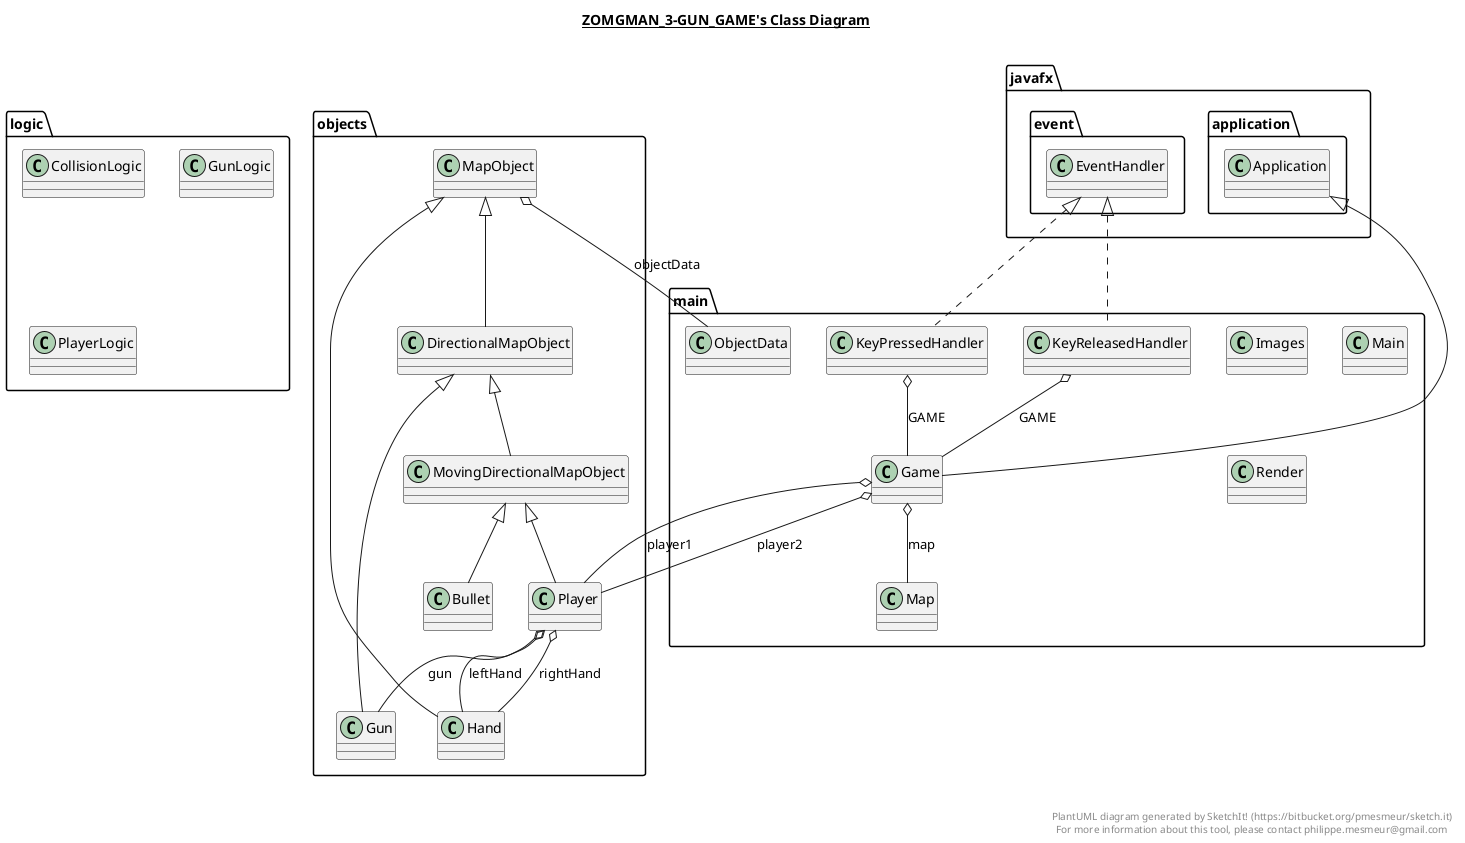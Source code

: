 @startuml

title __ZOMGMAN_3-GUN_GAME's Class Diagram__\n

  namespace logic {
    class logic.CollisionLogic {
    }
  }
  

  namespace logic {
    class logic.GunLogic {
    }
  }
  

  namespace logic {
    class logic.PlayerLogic {
    }
  }
  

  namespace main {
    class main.Game {
    }
  }
  

  namespace main {
    class main.Images {
    }
  }
  

  namespace main {
    class main.KeyPressedHandler {
    }
  }
  

  namespace main {
    class main.KeyReleasedHandler {
    }
  }
  

  namespace main {
    class main.Main {
    }
  }
  

  namespace main {
    class main.Map {
    }
  }
  

  namespace main {
    class main.ObjectData {
    }
  }
  

  namespace main {
    class main.Render {
    }
  }
  

  namespace objects {
    class objects.Bullet {
    }
  }
  

  namespace objects {
    class objects.DirectionalMapObject {
    }
  }
  

  namespace objects {
    class objects.Gun {
    }
  }
  

  namespace objects {
    class objects.Hand {
    }
  }
  

  namespace objects {
    class objects.MapObject {
    }
  }
  

  namespace objects {
    class objects.MovingDirectionalMapObject {
    }
  }
  

  namespace objects {
    class objects.Player {
    }
  }
  

  main.Game -up-|> javafx.application.Application
  main.Game o-- main.Map : map
  main.Game o-- objects.Player : player1
  main.Game o-- objects.Player : player2
  main.KeyPressedHandler .up.|> javafx.event.EventHandler
  main.KeyPressedHandler o-- main.Game : GAME
  main.KeyReleasedHandler .up.|> javafx.event.EventHandler
  main.KeyReleasedHandler o-- main.Game : GAME
  objects.Bullet -up-|> objects.MovingDirectionalMapObject
  objects.DirectionalMapObject -up-|> objects.MapObject
  objects.Gun -up-|> objects.DirectionalMapObject
  objects.Hand -up-|> objects.MapObject
  objects.MapObject o-- main.ObjectData : objectData
  objects.MovingDirectionalMapObject -up-|> objects.DirectionalMapObject
  objects.Player -up-|> objects.MovingDirectionalMapObject
  objects.Player o-- objects.Gun : gun
  objects.Player o-- objects.Hand : leftHand
  objects.Player o-- objects.Hand : rightHand


right footer


PlantUML diagram generated by SketchIt! (https://bitbucket.org/pmesmeur/sketch.it)
For more information about this tool, please contact philippe.mesmeur@gmail.com
endfooter

@enduml
